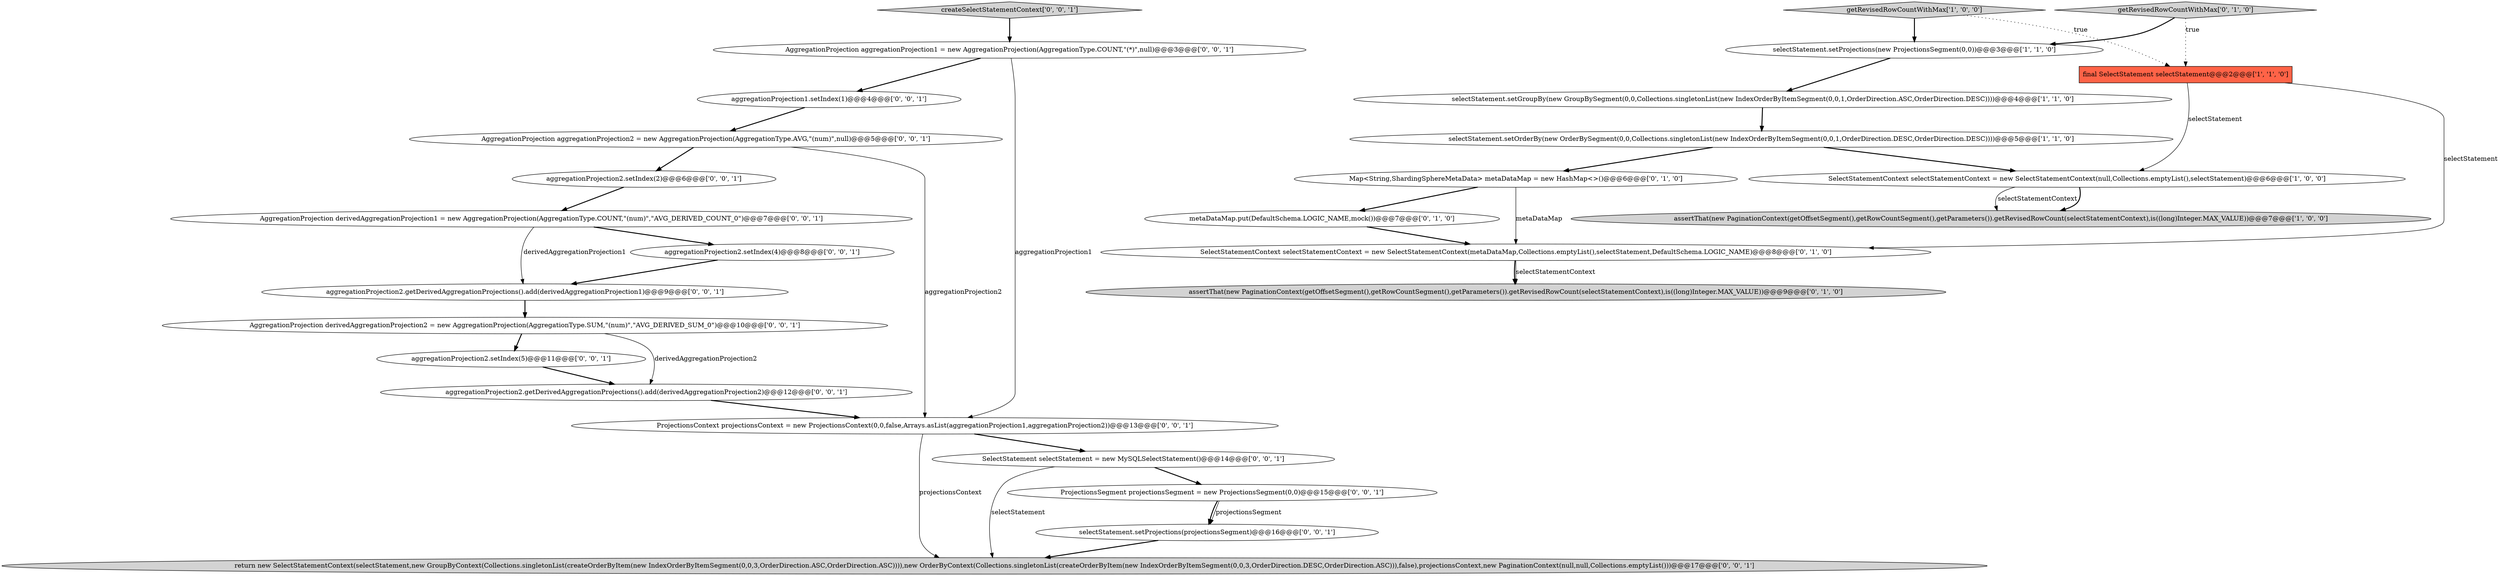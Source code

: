 digraph {
13 [style = filled, label = "aggregationProjection1.setIndex(1)@@@4@@@['0', '0', '1']", fillcolor = white, shape = ellipse image = "AAA0AAABBB3BBB"];
17 [style = filled, label = "aggregationProjection2.setIndex(2)@@@6@@@['0', '0', '1']", fillcolor = white, shape = ellipse image = "AAA0AAABBB3BBB"];
24 [style = filled, label = "AggregationProjection derivedAggregationProjection1 = new AggregationProjection(AggregationType.COUNT,\"(num)\",\"AVG_DERIVED_COUNT_0\")@@@7@@@['0', '0', '1']", fillcolor = white, shape = ellipse image = "AAA0AAABBB3BBB"];
11 [style = filled, label = "getRevisedRowCountWithMax['0', '1', '0']", fillcolor = lightgray, shape = diamond image = "AAA0AAABBB2BBB"];
21 [style = filled, label = "selectStatement.setProjections(projectionsSegment)@@@16@@@['0', '0', '1']", fillcolor = white, shape = ellipse image = "AAA0AAABBB3BBB"];
25 [style = filled, label = "aggregationProjection2.setIndex(5)@@@11@@@['0', '0', '1']", fillcolor = white, shape = ellipse image = "AAA0AAABBB3BBB"];
16 [style = filled, label = "return new SelectStatementContext(selectStatement,new GroupByContext(Collections.singletonList(createOrderByItem(new IndexOrderByItemSegment(0,0,3,OrderDirection.ASC,OrderDirection.ASC)))),new OrderByContext(Collections.singletonList(createOrderByItem(new IndexOrderByItemSegment(0,0,3,OrderDirection.DESC,OrderDirection.ASC))),false),projectionsContext,new PaginationContext(null,null,Collections.emptyList()))@@@17@@@['0', '0', '1']", fillcolor = lightgray, shape = ellipse image = "AAA0AAABBB3BBB"];
10 [style = filled, label = "Map<String,ShardingSphereMetaData> metaDataMap = new HashMap<>()@@@6@@@['0', '1', '0']", fillcolor = white, shape = ellipse image = "AAA0AAABBB2BBB"];
3 [style = filled, label = "selectStatement.setProjections(new ProjectionsSegment(0,0))@@@3@@@['1', '1', '0']", fillcolor = white, shape = ellipse image = "AAA0AAABBB1BBB"];
8 [style = filled, label = "assertThat(new PaginationContext(getOffsetSegment(),getRowCountSegment(),getParameters()).getRevisedRowCount(selectStatementContext),is((long)Integer.MAX_VALUE))@@@9@@@['0', '1', '0']", fillcolor = lightgray, shape = ellipse image = "AAA0AAABBB2BBB"];
7 [style = filled, label = "SelectStatementContext selectStatementContext = new SelectStatementContext(metaDataMap,Collections.emptyList(),selectStatement,DefaultSchema.LOGIC_NAME)@@@8@@@['0', '1', '0']", fillcolor = white, shape = ellipse image = "AAA1AAABBB2BBB"];
1 [style = filled, label = "getRevisedRowCountWithMax['1', '0', '0']", fillcolor = lightgray, shape = diamond image = "AAA0AAABBB1BBB"];
9 [style = filled, label = "metaDataMap.put(DefaultSchema.LOGIC_NAME,mock())@@@7@@@['0', '1', '0']", fillcolor = white, shape = ellipse image = "AAA1AAABBB2BBB"];
5 [style = filled, label = "selectStatement.setGroupBy(new GroupBySegment(0,0,Collections.singletonList(new IndexOrderByItemSegment(0,0,1,OrderDirection.ASC,OrderDirection.DESC))))@@@4@@@['1', '1', '0']", fillcolor = white, shape = ellipse image = "AAA0AAABBB1BBB"];
12 [style = filled, label = "aggregationProjection2.getDerivedAggregationProjections().add(derivedAggregationProjection1)@@@9@@@['0', '0', '1']", fillcolor = white, shape = ellipse image = "AAA0AAABBB3BBB"];
18 [style = filled, label = "AggregationProjection aggregationProjection1 = new AggregationProjection(AggregationType.COUNT,\"(*)\",null)@@@3@@@['0', '0', '1']", fillcolor = white, shape = ellipse image = "AAA0AAABBB3BBB"];
26 [style = filled, label = "AggregationProjection aggregationProjection2 = new AggregationProjection(AggregationType.AVG,\"(num)\",null)@@@5@@@['0', '0', '1']", fillcolor = white, shape = ellipse image = "AAA0AAABBB3BBB"];
4 [style = filled, label = "assertThat(new PaginationContext(getOffsetSegment(),getRowCountSegment(),getParameters()).getRevisedRowCount(selectStatementContext),is((long)Integer.MAX_VALUE))@@@7@@@['1', '0', '0']", fillcolor = lightgray, shape = ellipse image = "AAA0AAABBB1BBB"];
0 [style = filled, label = "selectStatement.setOrderBy(new OrderBySegment(0,0,Collections.singletonList(new IndexOrderByItemSegment(0,0,1,OrderDirection.DESC,OrderDirection.DESC))))@@@5@@@['1', '1', '0']", fillcolor = white, shape = ellipse image = "AAA0AAABBB1BBB"];
20 [style = filled, label = "ProjectionsSegment projectionsSegment = new ProjectionsSegment(0,0)@@@15@@@['0', '0', '1']", fillcolor = white, shape = ellipse image = "AAA0AAABBB3BBB"];
2 [style = filled, label = "final SelectStatement selectStatement@@@2@@@['1', '1', '0']", fillcolor = tomato, shape = box image = "AAA0AAABBB1BBB"];
14 [style = filled, label = "SelectStatement selectStatement = new MySQLSelectStatement()@@@14@@@['0', '0', '1']", fillcolor = white, shape = ellipse image = "AAA0AAABBB3BBB"];
15 [style = filled, label = "AggregationProjection derivedAggregationProjection2 = new AggregationProjection(AggregationType.SUM,\"(num)\",\"AVG_DERIVED_SUM_0\")@@@10@@@['0', '0', '1']", fillcolor = white, shape = ellipse image = "AAA0AAABBB3BBB"];
23 [style = filled, label = "createSelectStatementContext['0', '0', '1']", fillcolor = lightgray, shape = diamond image = "AAA0AAABBB3BBB"];
6 [style = filled, label = "SelectStatementContext selectStatementContext = new SelectStatementContext(null,Collections.emptyList(),selectStatement)@@@6@@@['1', '0', '0']", fillcolor = white, shape = ellipse image = "AAA0AAABBB1BBB"];
22 [style = filled, label = "ProjectionsContext projectionsContext = new ProjectionsContext(0,0,false,Arrays.asList(aggregationProjection1,aggregationProjection2))@@@13@@@['0', '0', '1']", fillcolor = white, shape = ellipse image = "AAA0AAABBB3BBB"];
19 [style = filled, label = "aggregationProjection2.getDerivedAggregationProjections().add(derivedAggregationProjection2)@@@12@@@['0', '0', '1']", fillcolor = white, shape = ellipse image = "AAA0AAABBB3BBB"];
27 [style = filled, label = "aggregationProjection2.setIndex(4)@@@8@@@['0', '0', '1']", fillcolor = white, shape = ellipse image = "AAA0AAABBB3BBB"];
0->6 [style = bold, label=""];
13->26 [style = bold, label=""];
11->3 [style = bold, label=""];
26->17 [style = bold, label=""];
11->2 [style = dotted, label="true"];
6->4 [style = solid, label="selectStatementContext"];
7->8 [style = bold, label=""];
6->4 [style = bold, label=""];
27->12 [style = bold, label=""];
10->9 [style = bold, label=""];
12->15 [style = bold, label=""];
25->19 [style = bold, label=""];
21->16 [style = bold, label=""];
18->13 [style = bold, label=""];
22->16 [style = solid, label="projectionsContext"];
14->20 [style = bold, label=""];
19->22 [style = bold, label=""];
3->5 [style = bold, label=""];
18->22 [style = solid, label="aggregationProjection1"];
2->7 [style = solid, label="selectStatement"];
14->16 [style = solid, label="selectStatement"];
0->10 [style = bold, label=""];
20->21 [style = bold, label=""];
5->0 [style = bold, label=""];
1->3 [style = bold, label=""];
2->6 [style = solid, label="selectStatement"];
10->7 [style = solid, label="metaDataMap"];
22->14 [style = bold, label=""];
17->24 [style = bold, label=""];
23->18 [style = bold, label=""];
1->2 [style = dotted, label="true"];
20->21 [style = solid, label="projectionsSegment"];
24->27 [style = bold, label=""];
15->25 [style = bold, label=""];
15->19 [style = solid, label="derivedAggregationProjection2"];
26->22 [style = solid, label="aggregationProjection2"];
24->12 [style = solid, label="derivedAggregationProjection1"];
7->8 [style = solid, label="selectStatementContext"];
9->7 [style = bold, label=""];
}
